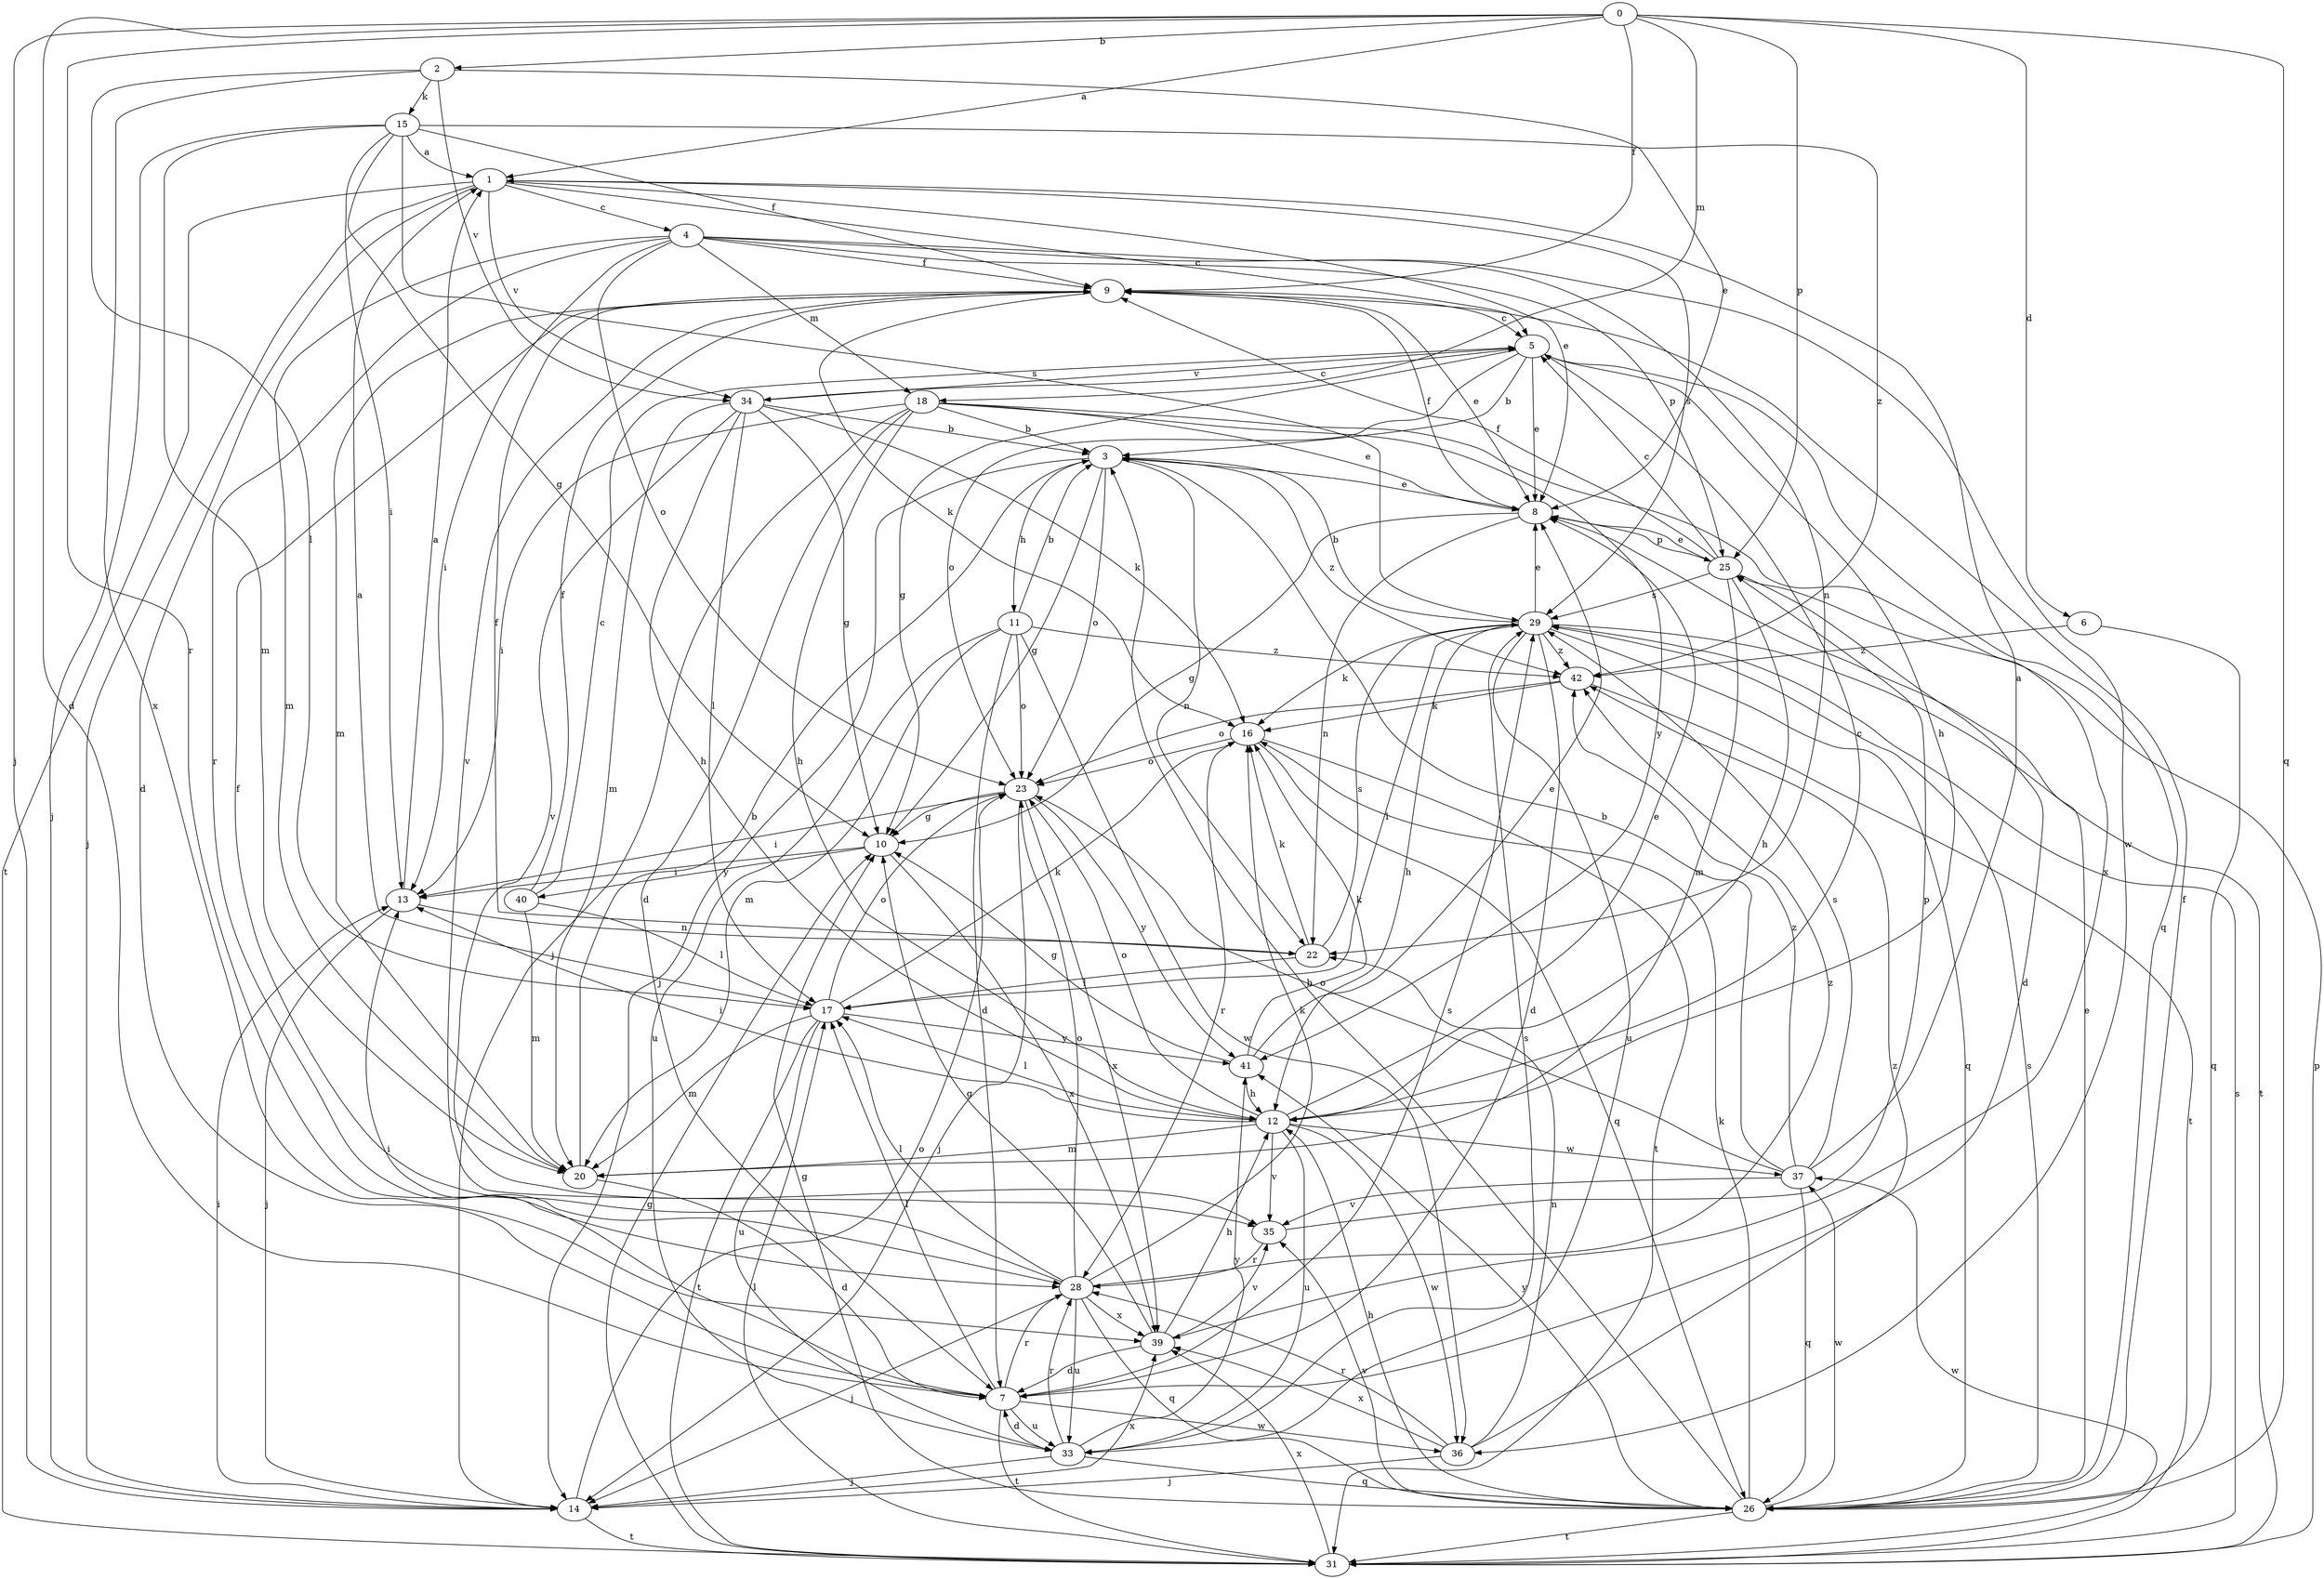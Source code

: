 strict digraph  {
0;
1;
2;
3;
4;
5;
6;
7;
8;
9;
10;
11;
12;
13;
14;
15;
16;
17;
18;
20;
22;
23;
25;
26;
28;
29;
31;
33;
34;
35;
36;
37;
39;
40;
41;
42;
0 -> 1  [label=a];
0 -> 2  [label=b];
0 -> 6  [label=d];
0 -> 7  [label=d];
0 -> 9  [label=f];
0 -> 14  [label=j];
0 -> 18  [label=m];
0 -> 25  [label=p];
0 -> 26  [label=q];
0 -> 28  [label=r];
1 -> 4  [label=c];
1 -> 5  [label=c];
1 -> 7  [label=d];
1 -> 8  [label=e];
1 -> 14  [label=j];
1 -> 29  [label=s];
1 -> 31  [label=t];
1 -> 34  [label=v];
2 -> 8  [label=e];
2 -> 15  [label=k];
2 -> 17  [label=l];
2 -> 34  [label=v];
2 -> 39  [label=x];
3 -> 8  [label=e];
3 -> 10  [label=g];
3 -> 11  [label=h];
3 -> 14  [label=j];
3 -> 22  [label=n];
3 -> 23  [label=o];
3 -> 42  [label=z];
4 -> 9  [label=f];
4 -> 13  [label=i];
4 -> 18  [label=m];
4 -> 20  [label=m];
4 -> 22  [label=n];
4 -> 23  [label=o];
4 -> 25  [label=p];
4 -> 28  [label=r];
4 -> 36  [label=w];
5 -> 3  [label=b];
5 -> 8  [label=e];
5 -> 10  [label=g];
5 -> 12  [label=h];
5 -> 23  [label=o];
5 -> 26  [label=q];
5 -> 34  [label=v];
6 -> 26  [label=q];
6 -> 42  [label=z];
7 -> 13  [label=i];
7 -> 17  [label=l];
7 -> 28  [label=r];
7 -> 29  [label=s];
7 -> 31  [label=t];
7 -> 33  [label=u];
7 -> 36  [label=w];
8 -> 9  [label=f];
8 -> 10  [label=g];
8 -> 22  [label=n];
8 -> 25  [label=p];
9 -> 5  [label=c];
9 -> 8  [label=e];
9 -> 16  [label=k];
9 -> 20  [label=m];
9 -> 35  [label=v];
10 -> 13  [label=i];
10 -> 39  [label=x];
10 -> 40  [label=y];
11 -> 3  [label=b];
11 -> 7  [label=d];
11 -> 20  [label=m];
11 -> 23  [label=o];
11 -> 33  [label=u];
11 -> 36  [label=w];
11 -> 42  [label=z];
12 -> 5  [label=c];
12 -> 8  [label=e];
12 -> 13  [label=i];
12 -> 17  [label=l];
12 -> 20  [label=m];
12 -> 23  [label=o];
12 -> 33  [label=u];
12 -> 35  [label=v];
12 -> 36  [label=w];
12 -> 37  [label=w];
13 -> 1  [label=a];
13 -> 14  [label=j];
13 -> 22  [label=n];
14 -> 13  [label=i];
14 -> 23  [label=o];
14 -> 31  [label=t];
14 -> 39  [label=x];
15 -> 1  [label=a];
15 -> 9  [label=f];
15 -> 10  [label=g];
15 -> 13  [label=i];
15 -> 14  [label=j];
15 -> 20  [label=m];
15 -> 29  [label=s];
15 -> 42  [label=z];
16 -> 23  [label=o];
16 -> 26  [label=q];
16 -> 28  [label=r];
16 -> 31  [label=t];
17 -> 1  [label=a];
17 -> 16  [label=k];
17 -> 20  [label=m];
17 -> 23  [label=o];
17 -> 31  [label=t];
17 -> 33  [label=u];
17 -> 41  [label=y];
18 -> 3  [label=b];
18 -> 7  [label=d];
18 -> 8  [label=e];
18 -> 12  [label=h];
18 -> 13  [label=i];
18 -> 14  [label=j];
18 -> 39  [label=x];
18 -> 41  [label=y];
20 -> 3  [label=b];
20 -> 7  [label=d];
22 -> 9  [label=f];
22 -> 16  [label=k];
22 -> 17  [label=l];
22 -> 29  [label=s];
23 -> 10  [label=g];
23 -> 13  [label=i];
23 -> 14  [label=j];
23 -> 39  [label=x];
23 -> 41  [label=y];
25 -> 5  [label=c];
25 -> 7  [label=d];
25 -> 8  [label=e];
25 -> 9  [label=f];
25 -> 12  [label=h];
25 -> 20  [label=m];
25 -> 29  [label=s];
26 -> 3  [label=b];
26 -> 8  [label=e];
26 -> 9  [label=f];
26 -> 10  [label=g];
26 -> 12  [label=h];
26 -> 16  [label=k];
26 -> 29  [label=s];
26 -> 31  [label=t];
26 -> 35  [label=v];
26 -> 37  [label=w];
26 -> 41  [label=y];
28 -> 9  [label=f];
28 -> 14  [label=j];
28 -> 16  [label=k];
28 -> 17  [label=l];
28 -> 23  [label=o];
28 -> 26  [label=q];
28 -> 33  [label=u];
28 -> 39  [label=x];
28 -> 42  [label=z];
29 -> 3  [label=b];
29 -> 7  [label=d];
29 -> 8  [label=e];
29 -> 12  [label=h];
29 -> 16  [label=k];
29 -> 17  [label=l];
29 -> 26  [label=q];
29 -> 31  [label=t];
29 -> 33  [label=u];
29 -> 42  [label=z];
31 -> 10  [label=g];
31 -> 17  [label=l];
31 -> 25  [label=p];
31 -> 29  [label=s];
31 -> 37  [label=w];
31 -> 39  [label=x];
33 -> 7  [label=d];
33 -> 14  [label=j];
33 -> 26  [label=q];
33 -> 28  [label=r];
33 -> 29  [label=s];
33 -> 41  [label=y];
34 -> 3  [label=b];
34 -> 5  [label=c];
34 -> 10  [label=g];
34 -> 12  [label=h];
34 -> 16  [label=k];
34 -> 17  [label=l];
34 -> 20  [label=m];
34 -> 35  [label=v];
35 -> 25  [label=p];
35 -> 28  [label=r];
36 -> 14  [label=j];
36 -> 22  [label=n];
36 -> 28  [label=r];
36 -> 39  [label=x];
36 -> 42  [label=z];
37 -> 1  [label=a];
37 -> 3  [label=b];
37 -> 23  [label=o];
37 -> 26  [label=q];
37 -> 29  [label=s];
37 -> 35  [label=v];
37 -> 42  [label=z];
39 -> 7  [label=d];
39 -> 10  [label=g];
39 -> 12  [label=h];
39 -> 35  [label=v];
40 -> 5  [label=c];
40 -> 9  [label=f];
40 -> 17  [label=l];
40 -> 20  [label=m];
41 -> 8  [label=e];
41 -> 10  [label=g];
41 -> 12  [label=h];
41 -> 16  [label=k];
42 -> 16  [label=k];
42 -> 23  [label=o];
42 -> 31  [label=t];
}

